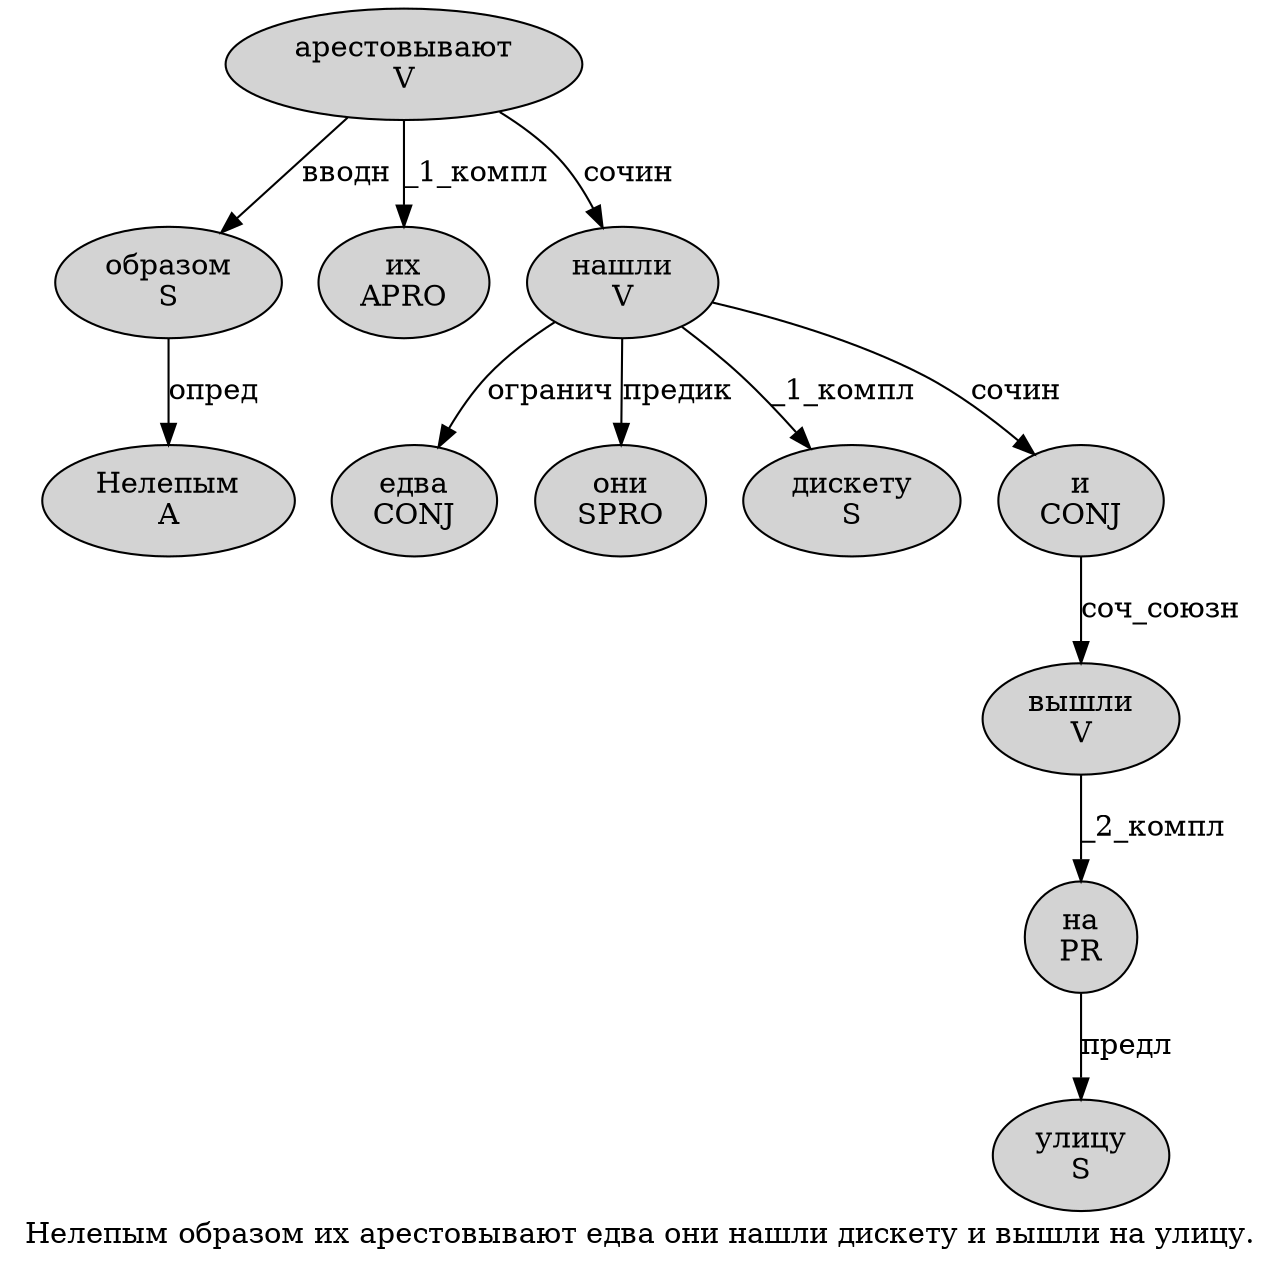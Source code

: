 digraph SENTENCE_4776 {
	graph [label="Нелепым образом их арестовывают едва они нашли дискету и вышли на улицу."]
	node [style=filled]
		0 [label="Нелепым
A" color="" fillcolor=lightgray penwidth=1 shape=ellipse]
		1 [label="образом
S" color="" fillcolor=lightgray penwidth=1 shape=ellipse]
		2 [label="их
APRO" color="" fillcolor=lightgray penwidth=1 shape=ellipse]
		3 [label="арестовывают
V" color="" fillcolor=lightgray penwidth=1 shape=ellipse]
		4 [label="едва
CONJ" color="" fillcolor=lightgray penwidth=1 shape=ellipse]
		5 [label="они
SPRO" color="" fillcolor=lightgray penwidth=1 shape=ellipse]
		6 [label="нашли
V" color="" fillcolor=lightgray penwidth=1 shape=ellipse]
		7 [label="дискету
S" color="" fillcolor=lightgray penwidth=1 shape=ellipse]
		8 [label="и
CONJ" color="" fillcolor=lightgray penwidth=1 shape=ellipse]
		9 [label="вышли
V" color="" fillcolor=lightgray penwidth=1 shape=ellipse]
		10 [label="на
PR" color="" fillcolor=lightgray penwidth=1 shape=ellipse]
		11 [label="улицу
S" color="" fillcolor=lightgray penwidth=1 shape=ellipse]
			8 -> 9 [label="соч_союзн"]
			3 -> 1 [label="вводн"]
			3 -> 2 [label="_1_компл"]
			3 -> 6 [label="сочин"]
			6 -> 4 [label="огранич"]
			6 -> 5 [label="предик"]
			6 -> 7 [label="_1_компл"]
			6 -> 8 [label="сочин"]
			10 -> 11 [label="предл"]
			9 -> 10 [label="_2_компл"]
			1 -> 0 [label="опред"]
}